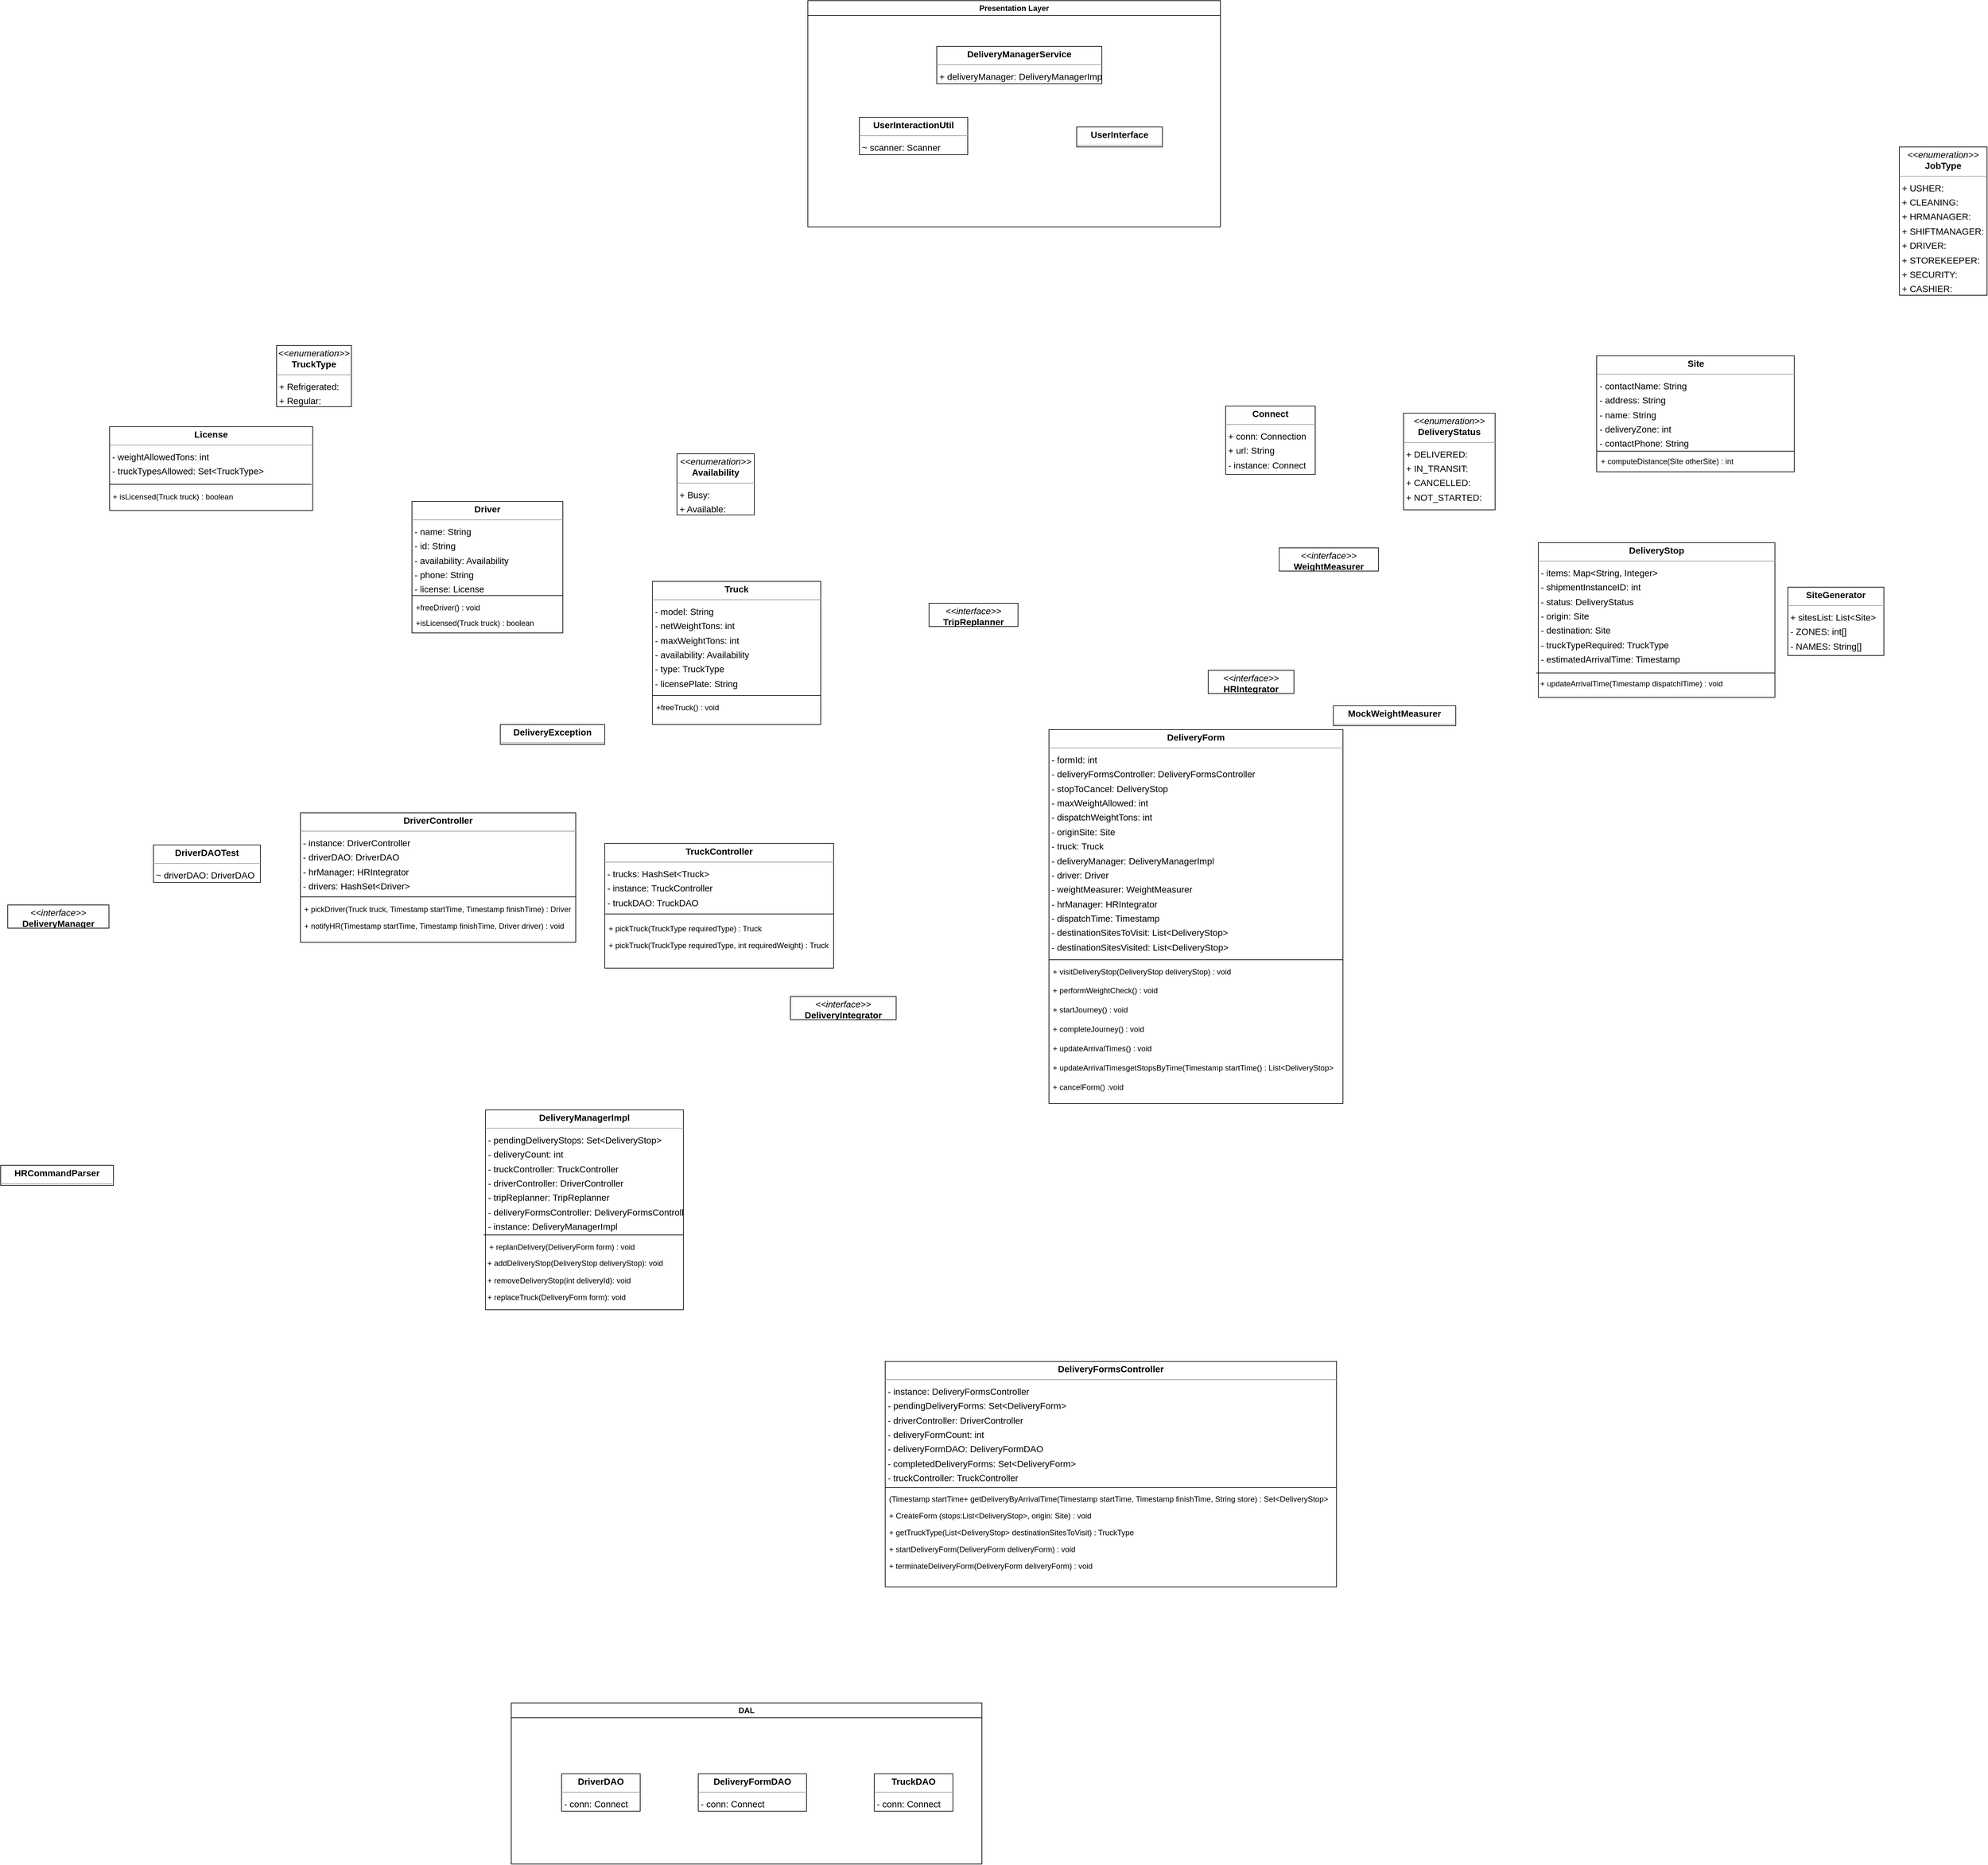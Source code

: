 <mxfile version="21.2.6" type="device">
  <diagram id="JeBeYeOjpAU1qo7qXgWm" name="‫עמוד-1‬">
    <mxGraphModel dx="2623" dy="1323" grid="1" gridSize="10" guides="1" tooltips="1" connect="1" arrows="1" fold="1" page="0" pageScale="1" pageWidth="827" pageHeight="1169" background="none" math="0" shadow="0">
      <root>
        <mxCell id="0" />
        <mxCell id="1" parent="0" />
        <mxCell id="node42" value="&lt;p style=&quot;margin:0px;margin-top:4px;text-align:center;&quot;&gt;&lt;i&gt;&amp;lt;&amp;lt;enumeration&amp;gt;&amp;gt;&lt;/i&gt;&lt;br/&gt;&lt;b&gt;Availability&lt;/b&gt;&lt;/p&gt;&lt;hr size=&quot;1&quot;/&gt;&lt;p style=&quot;margin:0 0 0 4px;line-height:1.6;&quot;&gt;+ Busy: &lt;br/&gt;+ Available: &lt;/p&gt;" style="verticalAlign=top;align=left;overflow=fill;fontSize=14;fontFamily=Helvetica;html=1;rounded=0;shadow=0;comic=0;labelBackgroundColor=none;strokeWidth=1;" parent="1" vertex="1">
          <mxGeometry x="947" y="462" width="120" height="95" as="geometry" />
        </mxCell>
        <mxCell id="node43" value="&lt;p style=&quot;margin:0px;margin-top:4px;text-align:center;&quot;&gt;&lt;b&gt;Connect&lt;/b&gt;&lt;/p&gt;&lt;hr size=&quot;1&quot;/&gt;&lt;p style=&quot;margin:0 0 0 4px;line-height:1.6;&quot;&gt;+ conn: Connection&lt;br/&gt;+ url: String&lt;br/&gt;- instance: Connect&lt;/p&gt;" style="verticalAlign=top;align=left;overflow=fill;fontSize=14;fontFamily=Helvetica;html=1;rounded=0;shadow=0;comic=0;labelBackgroundColor=none;strokeWidth=1;" parent="1" vertex="1">
          <mxGeometry x="1798" y="388" width="139" height="106" as="geometry" />
        </mxCell>
        <mxCell id="node4" value="&lt;p style=&quot;margin:0px;margin-top:4px;text-align:center;&quot;&gt;&lt;b&gt;DeliveryException&lt;/b&gt;&lt;/p&gt;&lt;hr size=&quot;1&quot;/&gt;" style="verticalAlign=top;align=left;overflow=fill;fontSize=14;fontFamily=Helvetica;html=1;rounded=0;shadow=0;comic=0;labelBackgroundColor=none;strokeWidth=1;" parent="1" vertex="1">
          <mxGeometry x="673" y="882" width="162" height="31" as="geometry" />
        </mxCell>
        <mxCell id="node25" value="&lt;p style=&quot;margin:0px;margin-top:4px;text-align:center;&quot;&gt;&lt;b&gt;DeliveryForm&lt;/b&gt;&lt;/p&gt;&lt;hr size=&quot;1&quot;/&gt;&lt;p style=&quot;margin:0 0 0 4px;line-height:1.6;&quot;&gt;- formId: int&lt;br/&gt;- deliveryFormsController: DeliveryFormsController&lt;br/&gt;- stopToCancel: DeliveryStop&lt;br/&gt;- maxWeightAllowed: int&lt;br/&gt;- dispatchWeightTons: int&lt;br/&gt;- originSite: Site&lt;br/&gt;- truck: Truck&lt;br/&gt;- deliveryManager: DeliveryManagerImpl&lt;br/&gt;- driver: Driver&lt;br/&gt;- weightMeasurer: WeightMeasurer&lt;br/&gt;- hrManager: HRIntegrator&lt;br/&gt;- dispatchTime: Timestamp&lt;br/&gt;- destinationSitesToVisit: List&amp;lt;DeliveryStop&amp;gt;&lt;br/&gt;- destinationSitesVisited: List&amp;lt;DeliveryStop&amp;gt;&lt;/p&gt;" style="verticalAlign=top;align=left;overflow=fill;fontSize=14;fontFamily=Helvetica;html=1;rounded=0;shadow=0;comic=0;labelBackgroundColor=none;strokeWidth=1;" parent="1" vertex="1">
          <mxGeometry x="1524" y="890" width="456" height="580" as="geometry" />
        </mxCell>
        <mxCell id="node0" value="&lt;p style=&quot;margin:0px;margin-top:4px;text-align:center;&quot;&gt;&lt;b&gt;DeliveryFormDAO&lt;/b&gt;&lt;/p&gt;&lt;hr size=&quot;1&quot;/&gt;&lt;p style=&quot;margin:0 0 0 4px;line-height:1.6;&quot;&gt;- conn: Connect&lt;/p&gt;" style="verticalAlign=top;align=left;overflow=fill;fontSize=14;fontFamily=Helvetica;html=1;rounded=0;shadow=0;comic=0;labelBackgroundColor=none;strokeWidth=1;" parent="1" vertex="1">
          <mxGeometry x="980" y="2510" width="168" height="58" as="geometry" />
        </mxCell>
        <mxCell id="node44" value="&lt;p style=&quot;margin:0px;margin-top:4px;text-align:center;&quot;&gt;&lt;b&gt;DeliveryFormsController&lt;/b&gt;&lt;/p&gt;&lt;hr size=&quot;1&quot;/&gt;&lt;p style=&quot;margin:0 0 0 4px;line-height:1.6;&quot;&gt;- instance: DeliveryFormsController&lt;br/&gt;- pendingDeliveryForms: Set&amp;lt;DeliveryForm&amp;gt;&lt;br/&gt;- driverController: DriverController&lt;br/&gt;- deliveryFormCount: int&lt;br/&gt;- deliveryFormDAO: DeliveryFormDAO&lt;br/&gt;- completedDeliveryForms: Set&amp;lt;DeliveryForm&amp;gt;&lt;br/&gt;- truckController: TruckController&lt;/p&gt;" style="verticalAlign=top;align=left;overflow=fill;fontSize=14;fontFamily=Helvetica;html=1;rounded=0;shadow=0;comic=0;labelBackgroundColor=none;strokeWidth=1;" parent="1" vertex="1">
          <mxGeometry x="1270" y="1870" width="700" height="350" as="geometry" />
        </mxCell>
        <mxCell id="node15" value="&lt;p style=&quot;margin:0px;margin-top:4px;text-align:center;&quot;&gt;&lt;i&gt;&amp;lt;&amp;lt;interface&amp;gt;&amp;gt;&lt;/i&gt;&lt;br/&gt;&lt;b&gt;DeliveryIntegrator&lt;/b&gt;&lt;/p&gt;&lt;hr size=&quot;1&quot;/&gt;" style="verticalAlign=top;align=left;overflow=fill;fontSize=14;fontFamily=Helvetica;html=1;rounded=0;shadow=0;comic=0;labelBackgroundColor=none;strokeWidth=1;" parent="1" vertex="1">
          <mxGeometry x="1123" y="1304" width="164" height="36" as="geometry" />
        </mxCell>
        <mxCell id="node7" value="&lt;p style=&quot;margin:0px;margin-top:4px;text-align:center;&quot;&gt;&lt;i&gt;&amp;lt;&amp;lt;interface&amp;gt;&amp;gt;&lt;/i&gt;&lt;br/&gt;&lt;b&gt;DeliveryManager&lt;/b&gt;&lt;/p&gt;&lt;hr size=&quot;1&quot;/&gt;" style="verticalAlign=top;align=left;overflow=fill;fontSize=14;fontFamily=Helvetica;html=1;rounded=0;shadow=0;comic=0;labelBackgroundColor=none;strokeWidth=1;" parent="1" vertex="1">
          <mxGeometry x="-91" y="1162" width="157" height="36" as="geometry" />
        </mxCell>
        <mxCell id="node30" value="&lt;p style=&quot;margin:0px;margin-top:4px;text-align:center;&quot;&gt;&lt;b&gt;DeliveryManagerImpl&lt;/b&gt;&lt;/p&gt;&lt;hr size=&quot;1&quot;/&gt;&lt;p style=&quot;margin:0 0 0 4px;line-height:1.6;&quot;&gt;- pendingDeliveryStops: Set&amp;lt;DeliveryStop&amp;gt;&lt;br/&gt;- deliveryCount: int&lt;br/&gt;- truckController: TruckController&lt;br/&gt;- driverController: DriverController&lt;br/&gt;- tripReplanner: TripReplanner&lt;br/&gt;- deliveryFormsController: DeliveryFormsController&lt;br/&gt;- instance: DeliveryManagerImpl&lt;/p&gt;" style="verticalAlign=top;align=left;overflow=fill;fontSize=14;fontFamily=Helvetica;html=1;rounded=0;shadow=0;comic=0;labelBackgroundColor=none;strokeWidth=1;" parent="1" vertex="1">
          <mxGeometry x="650" y="1480" width="307" height="310" as="geometry" />
        </mxCell>
        <mxCell id="node46" value="&lt;p style=&quot;margin:0px;margin-top:4px;text-align:center;&quot;&gt;&lt;i&gt;&amp;lt;&amp;lt;enumeration&amp;gt;&amp;gt;&lt;/i&gt;&lt;br/&gt;&lt;b&gt;DeliveryStatus&lt;/b&gt;&lt;/p&gt;&lt;hr size=&quot;1&quot;/&gt;&lt;p style=&quot;margin:0 0 0 4px;line-height:1.6;&quot;&gt;+ DELIVERED: &lt;br/&gt;+ IN_TRANSIT: &lt;br/&gt;+ CANCELLED: &lt;br/&gt;+ NOT_STARTED: &lt;/p&gt;" style="verticalAlign=top;align=left;overflow=fill;fontSize=14;fontFamily=Helvetica;html=1;rounded=0;shadow=0;comic=0;labelBackgroundColor=none;strokeWidth=1;" parent="1" vertex="1">
          <mxGeometry x="2074" y="399" width="142" height="150" as="geometry" />
        </mxCell>
        <mxCell id="node39" value="&lt;p style=&quot;margin:0px;margin-top:4px;text-align:center;&quot;&gt;&lt;b&gt;DeliveryStop&lt;/b&gt;&lt;/p&gt;&lt;hr size=&quot;1&quot;/&gt;&lt;p style=&quot;margin:0 0 0 4px;line-height:1.6;&quot;&gt;- items: Map&amp;lt;String, Integer&amp;gt;&lt;br/&gt;- shipmentInstanceID: int&lt;br/&gt;- status: DeliveryStatus&lt;br/&gt;- origin: Site&lt;br/&gt;- destination: Site&lt;br/&gt;- truckTypeRequired: TruckType&lt;br/&gt;- estimatedArrivalTime: Timestamp&lt;/p&gt;" style="verticalAlign=top;align=left;overflow=fill;fontSize=14;fontFamily=Helvetica;html=1;rounded=0;shadow=0;comic=0;labelBackgroundColor=none;strokeWidth=1;" parent="1" vertex="1">
          <mxGeometry x="2283" y="600" width="367" height="240" as="geometry" />
        </mxCell>
        <mxCell id="node32" value="&lt;p style=&quot;margin:0px;margin-top:4px;text-align:center;&quot;&gt;&lt;b&gt;Driver&lt;/b&gt;&lt;/p&gt;&lt;hr size=&quot;1&quot;/&gt;&lt;p style=&quot;margin:0 0 0 4px;line-height:1.6;&quot;&gt;- name: String&lt;br/&gt;- id: String&lt;br/&gt;- availability: Availability&lt;br/&gt;- phone: String&lt;br/&gt;- license: License&lt;/p&gt;" style="verticalAlign=top;align=left;overflow=fill;fontSize=14;fontFamily=Helvetica;html=1;rounded=0;shadow=0;comic=0;labelBackgroundColor=none;strokeWidth=1;" parent="1" vertex="1">
          <mxGeometry x="536" y="536" width="234" height="204" as="geometry" />
        </mxCell>
        <mxCell id="node10" value="&lt;p style=&quot;margin:0px;margin-top:4px;text-align:center;&quot;&gt;&lt;b&gt;DriverController&lt;/b&gt;&lt;/p&gt;&lt;hr size=&quot;1&quot;/&gt;&lt;p style=&quot;margin:0 0 0 4px;line-height:1.6;&quot;&gt;- instance: DriverController&lt;br/&gt;- driverDAO: DriverDAO&lt;br/&gt;- hrManager: HRIntegrator&lt;br/&gt;- drivers: HashSet&amp;lt;Driver&amp;gt;&lt;/p&gt;" style="verticalAlign=top;align=left;overflow=fill;fontSize=14;fontFamily=Helvetica;html=1;rounded=0;shadow=0;comic=0;labelBackgroundColor=none;strokeWidth=1;" parent="1" vertex="1">
          <mxGeometry x="363" y="1019" width="427" height="201" as="geometry" />
        </mxCell>
        <mxCell id="node8" value="&lt;p style=&quot;margin:0px;margin-top:4px;text-align:center;&quot;&gt;&lt;b&gt;DriverDAO&lt;/b&gt;&lt;/p&gt;&lt;hr size=&quot;1&quot;/&gt;&lt;p style=&quot;margin:0 0 0 4px;line-height:1.6;&quot;&gt;- conn: Connect&lt;/p&gt;" style="verticalAlign=top;align=left;overflow=fill;fontSize=14;fontFamily=Helvetica;html=1;rounded=0;shadow=0;comic=0;labelBackgroundColor=none;strokeWidth=1;" parent="1" vertex="1">
          <mxGeometry x="768" y="2510" width="122" height="58" as="geometry" />
        </mxCell>
        <mxCell id="node11" value="&lt;p style=&quot;margin:0px;margin-top:4px;text-align:center;&quot;&gt;&lt;b&gt;DriverDAOTest&lt;/b&gt;&lt;/p&gt;&lt;hr size=&quot;1&quot;/&gt;&lt;p style=&quot;margin:0 0 0 4px;line-height:1.6;&quot;&gt;~ driverDAO: DriverDAO&lt;/p&gt;" style="verticalAlign=top;align=left;overflow=fill;fontSize=14;fontFamily=Helvetica;html=1;rounded=0;shadow=0;comic=0;labelBackgroundColor=none;strokeWidth=1;" parent="1" vertex="1">
          <mxGeometry x="135" y="1069" width="166" height="58" as="geometry" />
        </mxCell>
        <mxCell id="node48" value="&lt;p style=&quot;margin:0px;margin-top:4px;text-align:center;&quot;&gt;&lt;b&gt;HRCommandParser&lt;/b&gt;&lt;/p&gt;&lt;hr size=&quot;1&quot;/&gt;" style="verticalAlign=top;align=left;overflow=fill;fontSize=14;fontFamily=Helvetica;html=1;rounded=0;shadow=0;comic=0;labelBackgroundColor=none;strokeWidth=1;" parent="1" vertex="1">
          <mxGeometry x="-102" y="1566" width="175" height="31" as="geometry" />
        </mxCell>
        <mxCell id="node33" value="&lt;p style=&quot;margin:0px;margin-top:4px;text-align:center;&quot;&gt;&lt;i&gt;&amp;lt;&amp;lt;interface&amp;gt;&amp;gt;&lt;/i&gt;&lt;br/&gt;&lt;b&gt;HRIntegrator&lt;/b&gt;&lt;/p&gt;&lt;hr size=&quot;1&quot;/&gt;" style="verticalAlign=top;align=left;overflow=fill;fontSize=14;fontFamily=Helvetica;html=1;rounded=0;shadow=0;comic=0;labelBackgroundColor=none;strokeWidth=1;" parent="1" vertex="1">
          <mxGeometry x="1771" y="798" width="133" height="36" as="geometry" />
        </mxCell>
        <mxCell id="node18" value="&lt;p style=&quot;margin:0px;margin-top:4px;text-align:center;&quot;&gt;&lt;i&gt;&amp;lt;&amp;lt;enumeration&amp;gt;&amp;gt;&lt;/i&gt;&lt;br/&gt;&lt;b&gt;JobType&lt;/b&gt;&lt;/p&gt;&lt;hr size=&quot;1&quot;/&gt;&lt;p style=&quot;margin:0 0 0 4px;line-height:1.6;&quot;&gt;+ USHER: &lt;br/&gt;+ CLEANING: &lt;br/&gt;+ HRMANAGER: &lt;br/&gt;+ SHIFTMANAGER: &lt;br/&gt;+ DRIVER: &lt;br/&gt;+ STOREKEEPER: &lt;br/&gt;+ SECURITY: &lt;br/&gt;+ CASHIER: &lt;br/&gt;+ GENERAL: &lt;/p&gt;" style="verticalAlign=top;align=left;overflow=fill;fontSize=14;fontFamily=Helvetica;html=1;rounded=0;shadow=0;comic=0;labelBackgroundColor=none;strokeWidth=1;" parent="1" vertex="1">
          <mxGeometry x="2843" y="-14" width="136" height="230" as="geometry" />
        </mxCell>
        <mxCell id="node40" value="&lt;p style=&quot;margin:0px;margin-top:4px;text-align:center;&quot;&gt;&lt;b&gt;License&lt;/b&gt;&lt;/p&gt;&lt;hr size=&quot;1&quot;/&gt;&lt;p style=&quot;margin:0 0 0 4px;line-height:1.6;&quot;&gt;- weightAllowedTons: int&lt;br/&gt;- truckTypesAllowed: Set&amp;lt;TruckType&amp;gt;&lt;/p&gt;" style="verticalAlign=top;align=left;overflow=fill;fontSize=14;fontFamily=Helvetica;html=1;rounded=0;shadow=0;comic=0;labelBackgroundColor=none;strokeWidth=1;" parent="1" vertex="1">
          <mxGeometry x="67" y="420" width="315" height="130" as="geometry" />
        </mxCell>
        <mxCell id="node3" value="&lt;p style=&quot;margin:0px;margin-top:4px;text-align:center;&quot;&gt;&lt;b&gt;MockWeightMeasurer&lt;/b&gt;&lt;/p&gt;&lt;hr size=&quot;1&quot;/&gt;" style="verticalAlign=top;align=left;overflow=fill;fontSize=14;fontFamily=Helvetica;html=1;rounded=0;shadow=0;comic=0;labelBackgroundColor=none;strokeWidth=1;" parent="1" vertex="1">
          <mxGeometry x="1965" y="853" width="190" height="31" as="geometry" />
        </mxCell>
        <mxCell id="node27" value="&lt;p style=&quot;margin:0px;margin-top:4px;text-align:center;&quot;&gt;&lt;b&gt;Site&lt;/b&gt;&lt;/p&gt;&lt;hr size=&quot;1&quot;/&gt;&lt;p style=&quot;margin:0 0 0 4px;line-height:1.6;&quot;&gt;- contactName: String&lt;br/&gt;- address: String&lt;br/&gt;- name: String&lt;br/&gt;- deliveryZone: int&lt;br/&gt;- contactPhone: String&lt;/p&gt;" style="verticalAlign=top;align=left;overflow=fill;fontSize=14;fontFamily=Helvetica;html=1;rounded=0;shadow=0;comic=0;labelBackgroundColor=none;strokeWidth=1;" parent="1" vertex="1">
          <mxGeometry x="2373.5" y="310" width="306.5" height="180" as="geometry" />
        </mxCell>
        <mxCell id="node34" value="&lt;p style=&quot;margin:0px;margin-top:4px;text-align:center;&quot;&gt;&lt;b&gt;SiteGenerator&lt;/b&gt;&lt;/p&gt;&lt;hr size=&quot;1&quot;/&gt;&lt;p style=&quot;margin:0 0 0 4px;line-height:1.6;&quot;&gt;+ sitesList: List&amp;lt;Site&amp;gt;&lt;br/&gt;- ZONES: int[]&lt;br/&gt;- NAMES: String[]&lt;/p&gt;" style="verticalAlign=top;align=left;overflow=fill;fontSize=14;fontFamily=Helvetica;html=1;rounded=0;shadow=0;comic=0;labelBackgroundColor=none;strokeWidth=1;" parent="1" vertex="1">
          <mxGeometry x="2670" y="669" width="149" height="106" as="geometry" />
        </mxCell>
        <mxCell id="node20" value="&lt;p style=&quot;margin:0px;margin-top:4px;text-align:center;&quot;&gt;&lt;i&gt;&amp;lt;&amp;lt;interface&amp;gt;&amp;gt;&lt;/i&gt;&lt;br/&gt;&lt;b&gt;TripReplanner&lt;/b&gt;&lt;/p&gt;&lt;hr size=&quot;1&quot;/&gt;" style="verticalAlign=top;align=left;overflow=fill;fontSize=14;fontFamily=Helvetica;html=1;rounded=0;shadow=0;comic=0;labelBackgroundColor=none;strokeWidth=1;" parent="1" vertex="1">
          <mxGeometry x="1338" y="694" width="138" height="36" as="geometry" />
        </mxCell>
        <mxCell id="node24" value="&lt;p style=&quot;margin:0px;margin-top:4px;text-align:center;&quot;&gt;&lt;b&gt;Truck&lt;/b&gt;&lt;/p&gt;&lt;hr size=&quot;1&quot;/&gt;&lt;p style=&quot;margin:0 0 0 4px;line-height:1.6;&quot;&gt;- model: String&lt;br/&gt;- netWeightTons: int&lt;br/&gt;- maxWeightTons: int&lt;br/&gt;- availability: Availability&lt;br/&gt;- type: TruckType&lt;br/&gt;- licensePlate: String&lt;/p&gt;" style="verticalAlign=top;align=left;overflow=fill;fontSize=14;fontFamily=Helvetica;html=1;rounded=0;shadow=0;comic=0;labelBackgroundColor=none;strokeWidth=1;" parent="1" vertex="1">
          <mxGeometry x="909" y="660" width="261" height="222" as="geometry" />
        </mxCell>
        <mxCell id="node38" value="&lt;p style=&quot;margin:0px;margin-top:4px;text-align:center;&quot;&gt;&lt;b&gt;TruckController&lt;/b&gt;&lt;/p&gt;&lt;hr size=&quot;1&quot;/&gt;&lt;p style=&quot;margin:0 0 0 4px;line-height:1.6;&quot;&gt;- trucks: HashSet&amp;lt;Truck&amp;gt;&lt;br/&gt;- instance: TruckController&lt;br/&gt;- truckDAO: TruckDAO&lt;/p&gt;" style="verticalAlign=top;align=left;overflow=fill;fontSize=14;fontFamily=Helvetica;html=1;rounded=0;shadow=0;comic=0;labelBackgroundColor=none;strokeWidth=1;" parent="1" vertex="1">
          <mxGeometry x="835" y="1066.5" width="355" height="193.5" as="geometry" />
        </mxCell>
        <mxCell id="node23" value="&lt;p style=&quot;margin:0px;margin-top:4px;text-align:center;&quot;&gt;&lt;b&gt;TruckDAO&lt;/b&gt;&lt;/p&gt;&lt;hr size=&quot;1&quot;/&gt;&lt;p style=&quot;margin:0 0 0 4px;line-height:1.6;&quot;&gt;- conn: Connect&lt;/p&gt;" style="verticalAlign=top;align=left;overflow=fill;fontSize=14;fontFamily=Helvetica;html=1;rounded=0;shadow=0;comic=0;labelBackgroundColor=none;strokeWidth=1;" parent="1" vertex="1">
          <mxGeometry x="1253" y="2510" width="122" height="58" as="geometry" />
        </mxCell>
        <mxCell id="node26" value="&lt;p style=&quot;margin:0px;margin-top:4px;text-align:center;&quot;&gt;&lt;i&gt;&amp;lt;&amp;lt;enumeration&amp;gt;&amp;gt;&lt;/i&gt;&lt;br/&gt;&lt;b&gt;TruckType&lt;/b&gt;&lt;/p&gt;&lt;hr size=&quot;1&quot;/&gt;&lt;p style=&quot;margin:0 0 0 4px;line-height:1.6;&quot;&gt;+ Refrigerated: &lt;br/&gt;+ Regular: &lt;/p&gt;" style="verticalAlign=top;align=left;overflow=fill;fontSize=14;fontFamily=Helvetica;html=1;rounded=0;shadow=0;comic=0;labelBackgroundColor=none;strokeWidth=1;" parent="1" vertex="1">
          <mxGeometry x="326" y="294" width="116" height="95" as="geometry" />
        </mxCell>
        <mxCell id="node12" value="&lt;p style=&quot;margin:0px;margin-top:4px;text-align:center;&quot;&gt;&lt;b&gt;UserInteractionUtil&lt;/b&gt;&lt;/p&gt;&lt;hr size=&quot;1&quot;/&gt;&lt;p style=&quot;margin:0 0 0 4px;line-height:1.6;&quot;&gt;~ scanner: Scanner&lt;/p&gt;" style="verticalAlign=top;align=left;overflow=fill;fontSize=14;fontFamily=Helvetica;html=1;rounded=0;shadow=0;comic=0;labelBackgroundColor=none;strokeWidth=1;" parent="1" vertex="1">
          <mxGeometry x="1230" y="-60" width="168" height="58" as="geometry" />
        </mxCell>
        <mxCell id="node45" value="&lt;p style=&quot;margin:0px;margin-top:4px;text-align:center;&quot;&gt;&lt;b&gt;UserInterface&lt;/b&gt;&lt;/p&gt;&lt;hr size=&quot;1&quot;/&gt;" style="verticalAlign=top;align=left;overflow=fill;fontSize=14;fontFamily=Helvetica;html=1;rounded=0;shadow=0;comic=0;labelBackgroundColor=none;strokeWidth=1;" parent="1" vertex="1">
          <mxGeometry x="1567" y="-45" width="133" height="31" as="geometry" />
        </mxCell>
        <mxCell id="node17" value="&lt;p style=&quot;margin:0px;margin-top:4px;text-align:center;&quot;&gt;&lt;i&gt;&amp;lt;&amp;lt;interface&amp;gt;&amp;gt;&lt;/i&gt;&lt;br/&gt;&lt;b&gt;WeightMeasurer&lt;/b&gt;&lt;/p&gt;&lt;hr size=&quot;1&quot;/&gt;" style="verticalAlign=top;align=left;overflow=fill;fontSize=14;fontFamily=Helvetica;html=1;rounded=0;shadow=0;comic=0;labelBackgroundColor=none;strokeWidth=1;" parent="1" vertex="1">
          <mxGeometry x="1881" y="608" width="154" height="36" as="geometry" />
        </mxCell>
        <mxCell id="-iAjR5FaCjqDjCCoV9_O-1" value="" style="line;strokeWidth=1;fillColor=none;align=left;verticalAlign=middle;spacingTop=-1;spacingLeft=3;spacingRight=3;rotatable=0;labelPosition=right;points=[];portConstraint=eastwest;strokeColor=inherit;" vertex="1" parent="1">
          <mxGeometry x="647" y="1670" width="310" height="8" as="geometry" />
        </mxCell>
        <mxCell id="-iAjR5FaCjqDjCCoV9_O-3" value="+ replanDelivery(DeliveryForm form)&amp;nbsp;: void" style="text;strokeColor=none;fillColor=none;align=left;verticalAlign=middle;spacingLeft=4;spacingRight=4;overflow=hidden;points=[[0,0.5],[1,0.5]];portConstraint=eastwest;rotatable=0;whiteSpace=wrap;html=1;" vertex="1" parent="1">
          <mxGeometry x="650" y="1678" width="250" height="30" as="geometry" />
        </mxCell>
        <mxCell id="-iAjR5FaCjqDjCCoV9_O-4" value="+&amp;nbsp;addDeliveryStop(DeliveryStop deliveryStop)&lt;span style=&quot;background-color: initial;&quot;&gt;: void&lt;/span&gt;" style="text;strokeColor=none;fillColor=none;align=left;verticalAlign=middle;spacingLeft=4;spacingRight=4;overflow=hidden;points=[[0,0.5],[1,0.5]];portConstraint=eastwest;rotatable=0;whiteSpace=wrap;html=1;" vertex="1" parent="1">
          <mxGeometry x="647" y="1703" width="283" height="30" as="geometry" />
        </mxCell>
        <mxCell id="-iAjR5FaCjqDjCCoV9_O-5" value="+ removeDeliveryStop(int deliveryId): void" style="text;strokeColor=none;fillColor=none;align=left;verticalAlign=middle;spacingLeft=4;spacingRight=4;overflow=hidden;points=[[0,0.5],[1,0.5]];portConstraint=eastwest;rotatable=0;whiteSpace=wrap;html=1;" vertex="1" parent="1">
          <mxGeometry x="647" y="1730" width="243" height="30" as="geometry" />
        </mxCell>
        <mxCell id="-iAjR5FaCjqDjCCoV9_O-6" value="+ replaceTruck(DeliveryForm form): void" style="text;strokeColor=none;fillColor=none;align=left;verticalAlign=middle;spacingLeft=4;spacingRight=4;overflow=hidden;points=[[0,0.5],[1,0.5]];portConstraint=eastwest;rotatable=0;whiteSpace=wrap;html=1;" vertex="1" parent="1">
          <mxGeometry x="647" y="1756" width="283" height="30" as="geometry" />
        </mxCell>
        <mxCell id="-iAjR5FaCjqDjCCoV9_O-7" value="(Timestamp startTime+ getDeliveryByArrivalTime(Timestamp startTime, Timestamp finishTime, String store) :&amp;nbsp;&lt;span style=&quot;background-color: initial;&quot;&gt;Set&amp;lt;DeliveryStop&amp;gt;&lt;/span&gt;" style="text;strokeColor=none;fillColor=none;align=left;verticalAlign=top;spacingLeft=4;spacingRight=4;overflow=hidden;rotatable=0;points=[[0,0.5],[1,0.5]];portConstraint=eastwest;whiteSpace=wrap;html=1;" vertex="1" parent="1">
          <mxGeometry x="1270" y="2070" width="700" height="26" as="geometry" />
        </mxCell>
        <mxCell id="-iAjR5FaCjqDjCCoV9_O-9" value="+ CreateForm (stops:List&amp;lt;DeliveryStop&amp;gt;, origin: Site) : void" style="text;strokeColor=none;fillColor=none;align=left;verticalAlign=top;spacingLeft=4;spacingRight=4;overflow=hidden;rotatable=0;points=[[0,0.5],[1,0.5]];portConstraint=eastwest;whiteSpace=wrap;html=1;" vertex="1" parent="1">
          <mxGeometry x="1270" y="2096" width="380" height="26" as="geometry" />
        </mxCell>
        <mxCell id="-iAjR5FaCjqDjCCoV9_O-10" value="" style="line;strokeWidth=1;fillColor=none;align=left;verticalAlign=middle;spacingTop=-1;spacingLeft=3;spacingRight=3;rotatable=0;labelPosition=right;points=[];portConstraint=eastwest;strokeColor=inherit;" vertex="1" parent="1">
          <mxGeometry x="1270" y="2062" width="700" height="8" as="geometry" />
        </mxCell>
        <mxCell id="-iAjR5FaCjqDjCCoV9_O-11" value="+ getTruckType(List&amp;lt;DeliveryStop&amp;gt; destinationSitesToVisit) : TruckType" style="text;strokeColor=none;fillColor=none;align=left;verticalAlign=top;spacingLeft=4;spacingRight=4;overflow=hidden;rotatable=0;points=[[0,0.5],[1,0.5]];portConstraint=eastwest;whiteSpace=wrap;html=1;" vertex="1" parent="1">
          <mxGeometry x="1270" y="2122" width="430" height="26" as="geometry" />
        </mxCell>
        <mxCell id="-iAjR5FaCjqDjCCoV9_O-12" value="+ startDeliveryForm(DeliveryForm deliveryForm) : void" style="text;strokeColor=none;fillColor=none;align=left;verticalAlign=top;spacingLeft=4;spacingRight=4;overflow=hidden;rotatable=0;points=[[0,0.5],[1,0.5]];portConstraint=eastwest;whiteSpace=wrap;html=1;" vertex="1" parent="1">
          <mxGeometry x="1270" y="2148" width="380" height="26" as="geometry" />
        </mxCell>
        <mxCell id="-iAjR5FaCjqDjCCoV9_O-13" value="+&amp;nbsp;terminateDeliveryForm(DeliveryForm deliveryForm) : void" style="text;strokeColor=none;fillColor=none;align=left;verticalAlign=top;spacingLeft=4;spacingRight=4;overflow=hidden;rotatable=0;points=[[0,0.5],[1,0.5]];portConstraint=eastwest;whiteSpace=wrap;html=1;" vertex="1" parent="1">
          <mxGeometry x="1270" y="2174" width="700" height="26" as="geometry" />
        </mxCell>
        <mxCell id="-iAjR5FaCjqDjCCoV9_O-14" value="" style="line;strokeWidth=1;fillColor=none;align=left;verticalAlign=middle;spacingTop=-1;spacingLeft=3;spacingRight=3;rotatable=0;labelPosition=right;points=[];portConstraint=eastwest;strokeColor=inherit;" vertex="1" parent="1">
          <mxGeometry x="909" y="833" width="261" height="8" as="geometry" />
        </mxCell>
        <mxCell id="-iAjR5FaCjqDjCCoV9_O-15" value="+freeTruck() : void" style="text;strokeColor=none;fillColor=none;align=left;verticalAlign=middle;spacingLeft=4;spacingRight=4;overflow=hidden;points=[[0,0.5],[1,0.5]];portConstraint=eastwest;rotatable=0;whiteSpace=wrap;html=1;" vertex="1" parent="1">
          <mxGeometry x="909" y="841" width="250" height="30" as="geometry" />
        </mxCell>
        <mxCell id="-iAjR5FaCjqDjCCoV9_O-16" value="" style="line;strokeWidth=1;fillColor=none;align=left;verticalAlign=middle;spacingTop=-1;spacingLeft=3;spacingRight=3;rotatable=0;labelPosition=right;points=[];portConstraint=eastwest;strokeColor=inherit;" vertex="1" parent="1">
          <mxGeometry x="1524" y="1243" width="456" height="8" as="geometry" />
        </mxCell>
        <mxCell id="-iAjR5FaCjqDjCCoV9_O-17" value="+&amp;nbsp;visitDeliveryStop(DeliveryStop deliveryStop) : void" style="text;strokeColor=none;fillColor=none;align=left;verticalAlign=middle;spacingLeft=4;spacingRight=4;overflow=hidden;points=[[0,0.5],[1,0.5]];portConstraint=eastwest;rotatable=0;whiteSpace=wrap;html=1;" vertex="1" parent="1">
          <mxGeometry x="1524" y="1251" width="296" height="30" as="geometry" />
        </mxCell>
        <mxCell id="-iAjR5FaCjqDjCCoV9_O-18" value="+ performWeightCheck() : void&amp;nbsp;" style="text;strokeColor=none;fillColor=none;align=left;verticalAlign=middle;spacingLeft=4;spacingRight=4;overflow=hidden;points=[[0,0.5],[1,0.5]];portConstraint=eastwest;rotatable=0;whiteSpace=wrap;html=1;" vertex="1" parent="1">
          <mxGeometry x="1524" y="1280" width="296" height="30" as="geometry" />
        </mxCell>
        <mxCell id="-iAjR5FaCjqDjCCoV9_O-19" value="+&amp;nbsp;startJourney&lt;span style=&quot;background-color: initial;&quot;&gt;() : void&amp;nbsp;&lt;/span&gt;" style="text;strokeColor=none;fillColor=none;align=left;verticalAlign=middle;spacingLeft=4;spacingRight=4;overflow=hidden;points=[[0,0.5],[1,0.5]];portConstraint=eastwest;rotatable=0;whiteSpace=wrap;html=1;" vertex="1" parent="1">
          <mxGeometry x="1524" y="1310" width="296" height="30" as="geometry" />
        </mxCell>
        <mxCell id="-iAjR5FaCjqDjCCoV9_O-20" value="+&amp;nbsp;completeJourney()&lt;span style=&quot;background-color: initial;&quot;&gt;&amp;nbsp;: void&amp;nbsp;&lt;/span&gt;" style="text;strokeColor=none;fillColor=none;align=left;verticalAlign=middle;spacingLeft=4;spacingRight=4;overflow=hidden;points=[[0,0.5],[1,0.5]];portConstraint=eastwest;rotatable=0;whiteSpace=wrap;html=1;" vertex="1" parent="1">
          <mxGeometry x="1524" y="1340" width="296" height="30" as="geometry" />
        </mxCell>
        <mxCell id="-iAjR5FaCjqDjCCoV9_O-21" value="+&amp;nbsp;updateArrivalTimes&lt;span style=&quot;background-color: initial;&quot;&gt;()&lt;/span&gt;&lt;span style=&quot;background-color: initial;&quot;&gt;&amp;nbsp;: void&amp;nbsp;&lt;/span&gt;" style="text;strokeColor=none;fillColor=none;align=left;verticalAlign=middle;spacingLeft=4;spacingRight=4;overflow=hidden;points=[[0,0.5],[1,0.5]];portConstraint=eastwest;rotatable=0;whiteSpace=wrap;html=1;" vertex="1" parent="1">
          <mxGeometry x="1524" y="1370" width="296" height="30" as="geometry" />
        </mxCell>
        <mxCell id="-iAjR5FaCjqDjCCoV9_O-22" value="+&amp;nbsp;updateArrivalTimesgetStopsByTime(Timestamp startTime&lt;span style=&quot;background-color: initial;&quot;&gt;()&lt;/span&gt;&lt;span style=&quot;background-color: initial;&quot;&gt;&amp;nbsp;:&amp;nbsp;&lt;/span&gt;List&amp;lt;DeliveryStop&amp;gt;" style="text;strokeColor=none;fillColor=none;align=left;verticalAlign=middle;spacingLeft=4;spacingRight=4;overflow=hidden;points=[[0,0.5],[1,0.5]];portConstraint=eastwest;rotatable=0;whiteSpace=wrap;html=1;" vertex="1" parent="1">
          <mxGeometry x="1524" y="1400" width="446" height="30" as="geometry" />
        </mxCell>
        <mxCell id="-iAjR5FaCjqDjCCoV9_O-24" value="+&amp;nbsp;cancelForm() :void" style="text;strokeColor=none;fillColor=none;align=left;verticalAlign=middle;spacingLeft=4;spacingRight=4;overflow=hidden;points=[[0,0.5],[1,0.5]];portConstraint=eastwest;rotatable=0;whiteSpace=wrap;html=1;" vertex="1" parent="1">
          <mxGeometry x="1524" y="1430" width="446" height="30" as="geometry" />
        </mxCell>
        <mxCell id="-iAjR5FaCjqDjCCoV9_O-25" value="" style="line;strokeWidth=1;fillColor=none;align=left;verticalAlign=middle;spacingTop=-1;spacingLeft=3;spacingRight=3;rotatable=0;labelPosition=right;points=[];portConstraint=eastwest;strokeColor=inherit;" vertex="1" parent="1">
          <mxGeometry x="2280" y="798" width="370" height="8" as="geometry" />
        </mxCell>
        <mxCell id="-iAjR5FaCjqDjCCoV9_O-26" value="+&amp;nbsp;updateArrivalTime(Timestamp dispatchlTime)&lt;span style=&quot;background-color: initial;&quot;&gt;&amp;nbsp;: void&amp;nbsp;&lt;/span&gt;" style="text;strokeColor=none;fillColor=none;align=left;verticalAlign=middle;spacingLeft=4;spacingRight=4;overflow=hidden;points=[[0,0.5],[1,0.5]];portConstraint=eastwest;rotatable=0;whiteSpace=wrap;html=1;" vertex="1" parent="1">
          <mxGeometry x="2280" y="804" width="357" height="30" as="geometry" />
        </mxCell>
        <mxCell id="-iAjR5FaCjqDjCCoV9_O-27" value="" style="line;strokeWidth=1;fillColor=none;align=left;verticalAlign=middle;spacingTop=-1;spacingLeft=3;spacingRight=3;rotatable=0;labelPosition=right;points=[];portConstraint=eastwest;strokeColor=inherit;" vertex="1" parent="1">
          <mxGeometry x="536" y="678" width="234" height="8" as="geometry" />
        </mxCell>
        <mxCell id="-iAjR5FaCjqDjCCoV9_O-28" value="+freeDriver&lt;span style=&quot;background-color: initial;&quot;&gt;() : void&lt;/span&gt;" style="text;strokeColor=none;fillColor=none;align=left;verticalAlign=middle;spacingLeft=4;spacingRight=4;overflow=hidden;points=[[0,0.5],[1,0.5]];portConstraint=eastwest;rotatable=0;whiteSpace=wrap;html=1;" vertex="1" parent="1">
          <mxGeometry x="536" y="686" width="250" height="30" as="geometry" />
        </mxCell>
        <mxCell id="-iAjR5FaCjqDjCCoV9_O-29" value="+isLicensed(Truck truck)&lt;span style=&quot;background-color: initial;&quot;&gt;&amp;nbsp;: boolean&lt;/span&gt;" style="text;strokeColor=none;fillColor=none;align=left;verticalAlign=middle;spacingLeft=4;spacingRight=4;overflow=hidden;points=[[0,0.5],[1,0.5]];portConstraint=eastwest;rotatable=0;whiteSpace=wrap;html=1;" vertex="1" parent="1">
          <mxGeometry x="536" y="710" width="250" height="30" as="geometry" />
        </mxCell>
        <mxCell id="-iAjR5FaCjqDjCCoV9_O-30" value="" style="line;strokeWidth=1;fillColor=none;align=left;verticalAlign=middle;spacingTop=-1;spacingLeft=3;spacingRight=3;rotatable=0;labelPosition=right;points=[];portConstraint=eastwest;strokeColor=inherit;" vertex="1" parent="1">
          <mxGeometry x="363" y="1145.5" width="427" height="8" as="geometry" />
        </mxCell>
        <mxCell id="-iAjR5FaCjqDjCCoV9_O-31" value="+ pickDriver(Truck truck, Timestamp startTime, Timestamp finishTime) : Driver" style="text;strokeColor=none;fillColor=none;align=left;verticalAlign=middle;spacingLeft=4;spacingRight=4;overflow=hidden;points=[[0,0.5],[1,0.5]];portConstraint=eastwest;rotatable=0;whiteSpace=wrap;html=1;" vertex="1" parent="1">
          <mxGeometry x="363" y="1153.5" width="427" height="30" as="geometry" />
        </mxCell>
        <mxCell id="-iAjR5FaCjqDjCCoV9_O-32" value="+ notifyHR(Timestamp startTime, Timestamp finishTime, Driver driver) : void" style="text;strokeColor=none;fillColor=none;align=left;verticalAlign=middle;spacingLeft=4;spacingRight=4;overflow=hidden;points=[[0,0.5],[1,0.5]];portConstraint=eastwest;rotatable=0;whiteSpace=wrap;html=1;" vertex="1" parent="1">
          <mxGeometry x="363" y="1180" width="427" height="30" as="geometry" />
        </mxCell>
        <mxCell id="-iAjR5FaCjqDjCCoV9_O-35" value="" style="line;strokeWidth=1;fillColor=none;align=left;verticalAlign=middle;spacingTop=-1;spacingLeft=3;spacingRight=3;rotatable=0;labelPosition=right;points=[];portConstraint=eastwest;strokeColor=inherit;" vertex="1" parent="1">
          <mxGeometry x="67" y="505.5" width="313" height="8" as="geometry" />
        </mxCell>
        <mxCell id="-iAjR5FaCjqDjCCoV9_O-36" value="+ isLicensed(Truck truck)&lt;span style=&quot;background-color: initial;&quot;&gt;&amp;nbsp;: boolean&lt;/span&gt;" style="text;strokeColor=none;fillColor=none;align=left;verticalAlign=middle;spacingLeft=4;spacingRight=4;overflow=hidden;points=[[0,0.5],[1,0.5]];portConstraint=eastwest;rotatable=0;whiteSpace=wrap;html=1;" vertex="1" parent="1">
          <mxGeometry x="66" y="513.5" width="250" height="30" as="geometry" />
        </mxCell>
        <mxCell id="-iAjR5FaCjqDjCCoV9_O-38" value="+ computeDistance(Site otherSite) : int" style="text;strokeColor=none;fillColor=none;align=left;verticalAlign=middle;spacingLeft=4;spacingRight=4;overflow=hidden;points=[[0,0.5],[1,0.5]];portConstraint=eastwest;rotatable=0;whiteSpace=wrap;html=1;" vertex="1" parent="1">
          <mxGeometry x="2373.5" y="459" width="357" height="30" as="geometry" />
        </mxCell>
        <mxCell id="-iAjR5FaCjqDjCCoV9_O-39" value="" style="line;strokeWidth=1;fillColor=none;align=left;verticalAlign=middle;spacingTop=-1;spacingLeft=3;spacingRight=3;rotatable=0;labelPosition=right;points=[];portConstraint=eastwest;strokeColor=inherit;" vertex="1" parent="1">
          <mxGeometry x="2373.5" y="454" width="306.5" height="8" as="geometry" />
        </mxCell>
        <mxCell id="-iAjR5FaCjqDjCCoV9_O-40" value="" style="line;strokeWidth=1;fillColor=none;align=left;verticalAlign=middle;spacingTop=-1;spacingLeft=3;spacingRight=3;rotatable=0;labelPosition=right;points=[];portConstraint=eastwest;strokeColor=inherit;" vertex="1" parent="1">
          <mxGeometry x="835" y="1172" width="355" height="8" as="geometry" />
        </mxCell>
        <mxCell id="-iAjR5FaCjqDjCCoV9_O-41" value="+ pickTruck(TruckType requiredType) : Truck&amp;nbsp;" style="text;strokeColor=none;fillColor=none;align=left;verticalAlign=middle;spacingLeft=4;spacingRight=4;overflow=hidden;points=[[0,0.5],[1,0.5]];portConstraint=eastwest;rotatable=0;whiteSpace=wrap;html=1;" vertex="1" parent="1">
          <mxGeometry x="835" y="1183.5" width="265" height="30" as="geometry" />
        </mxCell>
        <mxCell id="-iAjR5FaCjqDjCCoV9_O-42" value="+&amp;nbsp;pickTruck(TruckType requiredType, int requiredWeight) : Truck" style="text;strokeColor=none;fillColor=none;align=left;verticalAlign=middle;spacingLeft=4;spacingRight=4;overflow=hidden;points=[[0,0.5],[1,0.5]];portConstraint=eastwest;rotatable=0;whiteSpace=wrap;html=1;" vertex="1" parent="1">
          <mxGeometry x="835" y="1210" width="405" height="30" as="geometry" />
        </mxCell>
        <mxCell id="-iAjR5FaCjqDjCCoV9_O-43" value="&lt;p style=&quot;margin:0px;margin-top:4px;text-align:center;&quot;&gt;&lt;b&gt;DeliveryManagerService&lt;/b&gt;&lt;/p&gt;&lt;hr size=&quot;1&quot;/&gt;&lt;p style=&quot;margin:0 0 0 4px;line-height:1.6;&quot;&gt;+ deliveryManager: DeliveryManagerImpl&lt;/p&gt;" style="verticalAlign=top;align=left;overflow=fill;fontSize=14;fontFamily=Helvetica;html=1;rounded=0;shadow=0;comic=0;labelBackgroundColor=none;strokeWidth=1;" vertex="1" parent="1">
          <mxGeometry x="1350" y="-170" width="256" height="58" as="geometry" />
        </mxCell>
        <mxCell id="-iAjR5FaCjqDjCCoV9_O-44" value="Presentation Layer" style="swimlane;whiteSpace=wrap;html=1;" vertex="1" parent="1">
          <mxGeometry x="1150" y="-241" width="640" height="351" as="geometry" />
        </mxCell>
        <mxCell id="-iAjR5FaCjqDjCCoV9_O-48" value="DAL" style="swimlane;whiteSpace=wrap;html=1;" vertex="1" parent="1">
          <mxGeometry x="690" y="2400" width="730" height="250" as="geometry" />
        </mxCell>
      </root>
    </mxGraphModel>
  </diagram>
</mxfile>
